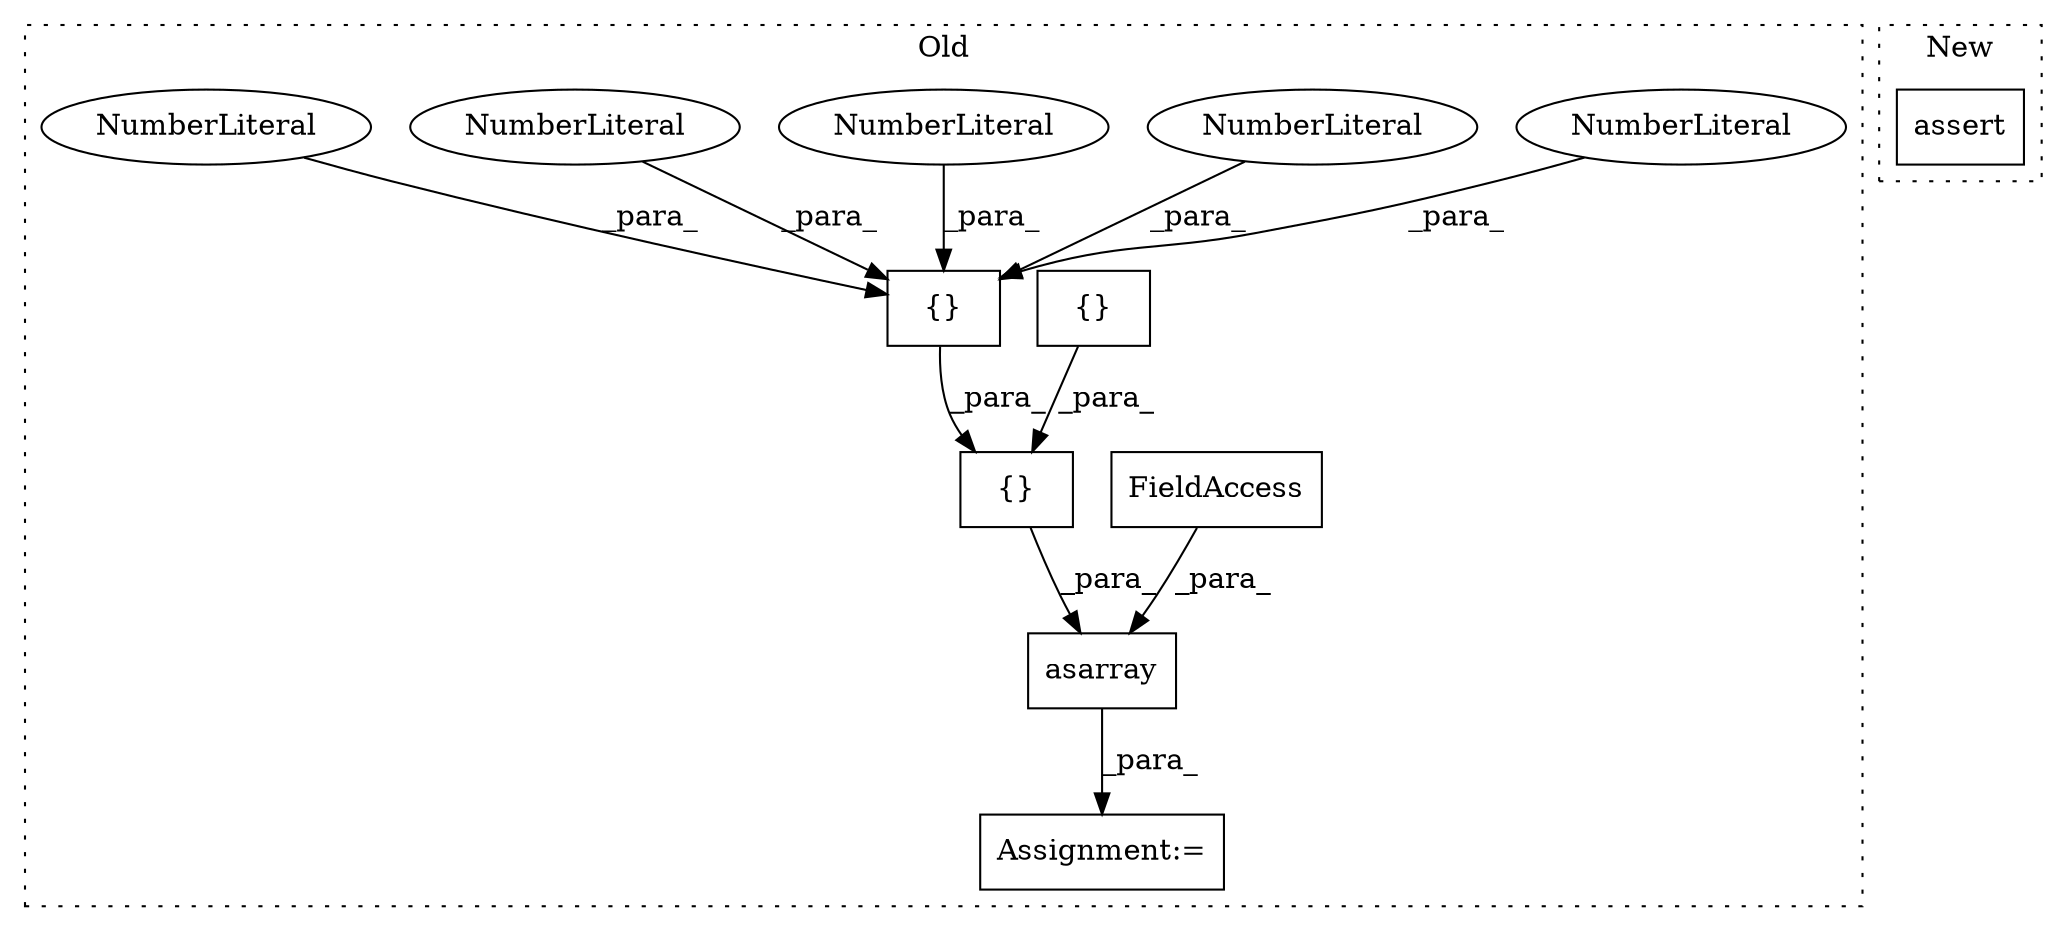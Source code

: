 digraph G {
subgraph cluster0 {
1 [label="asarray" a="32" s="4368,4457" l="8,1" shape="box"];
3 [label="Assignment:=" a="7" s="4469" l="1" shape="box"];
4 [label="FieldAccess" a="22" s="4440" l="13" shape="box"];
5 [label="{}" a="4" s="4417,4437" l="1,1" shape="box"];
6 [label="NumberLiteral" a="34" s="4422" l="3" shape="ellipse"];
7 [label="{}" a="4" s="4389,4438" l="1,1" shape="box"];
8 [label="NumberLiteral" a="34" s="4430" l="3" shape="ellipse"];
9 [label="{}" a="4" s="4390,4415" l="1,1" shape="box"];
10 [label="NumberLiteral" a="34" s="4434" l="3" shape="ellipse"];
11 [label="NumberLiteral" a="34" s="4426" l="3" shape="ellipse"];
12 [label="NumberLiteral" a="34" s="4418" l="3" shape="ellipse"];
label = "Old";
style="dotted";
}
subgraph cluster1 {
2 [label="assert" a="32" s="5783,5812" l="15,1" shape="box"];
label = "New";
style="dotted";
}
1 -> 3 [label="_para_"];
4 -> 1 [label="_para_"];
5 -> 7 [label="_para_"];
6 -> 5 [label="_para_"];
7 -> 1 [label="_para_"];
8 -> 5 [label="_para_"];
9 -> 7 [label="_para_"];
10 -> 5 [label="_para_"];
11 -> 5 [label="_para_"];
12 -> 5 [label="_para_"];
}